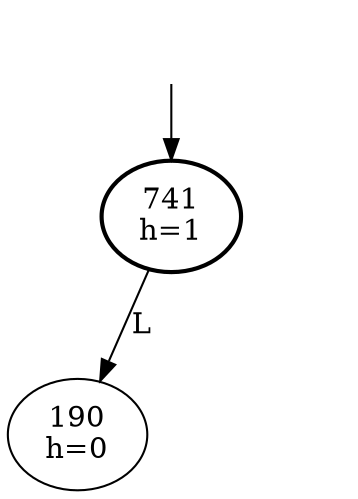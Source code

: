 digraph {
  DUMMY [style=invis];
  DUMMY -> 741;
  741 [penwidth=2];

  741 [label="741\nh=1"];

  741 -> 190 [label="L"];
  190 [label="190\nh=0"];



  741 -> R_741 [style=invis];
  R_741 [style=invis];

}
